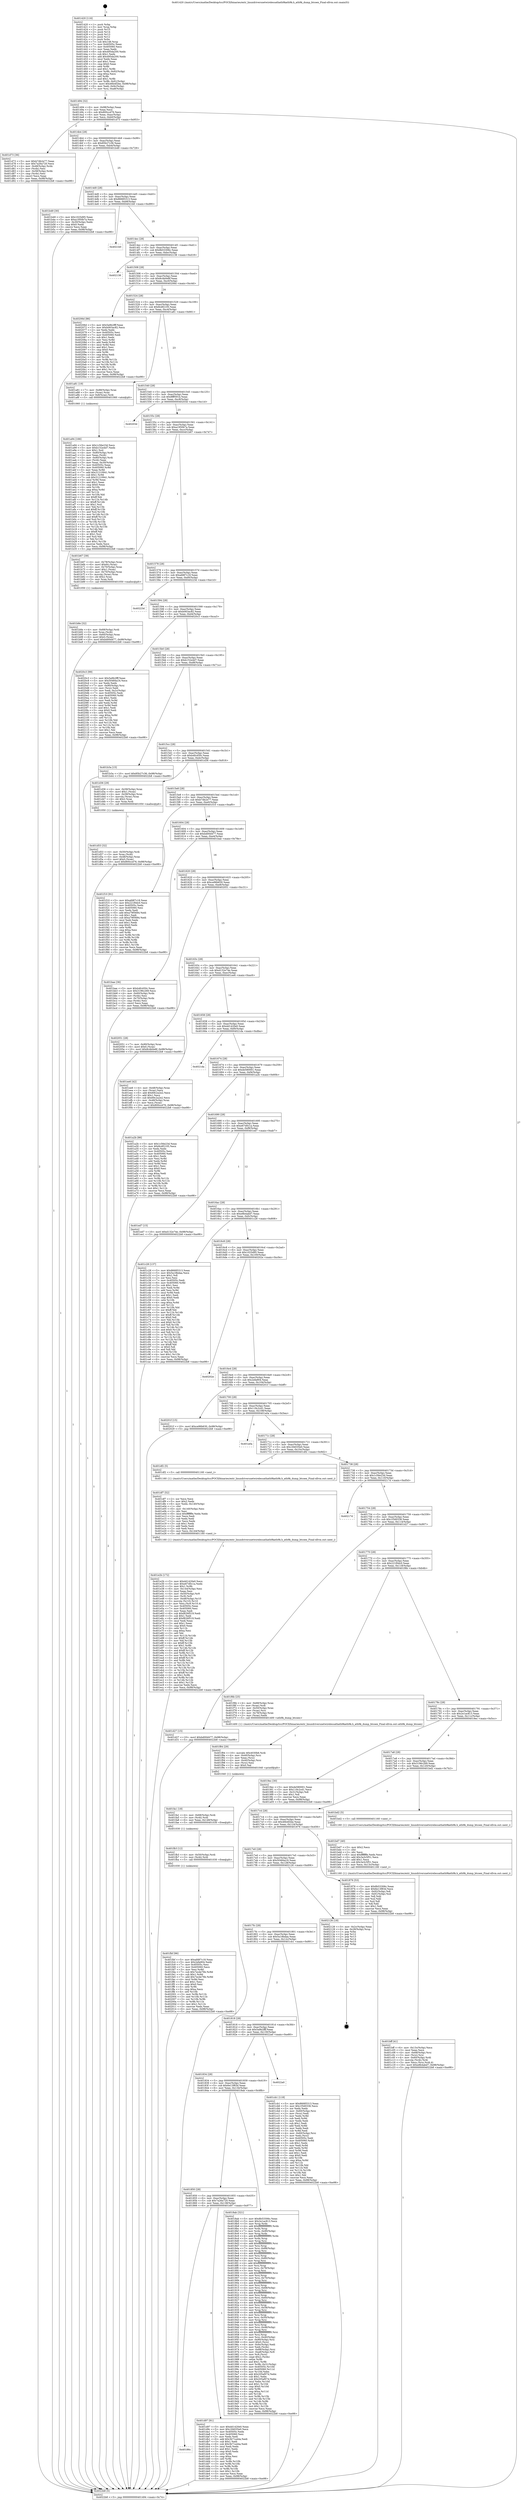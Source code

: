 digraph "0x401420" {
  label = "0x401420 (/mnt/c/Users/mathe/Desktop/tcc/POCII/binaries/extr_linuxdriversnetwirelessathath9kath9k.h_ath9k_dump_btcoex_Final-ollvm.out::main(0))"
  labelloc = "t"
  node[shape=record]

  Entry [label="",width=0.3,height=0.3,shape=circle,fillcolor=black,style=filled]
  "0x401494" [label="{
     0x401494 [32]\l
     | [instrs]\l
     &nbsp;&nbsp;0x401494 \<+6\>: mov -0x98(%rbp),%eax\l
     &nbsp;&nbsp;0x40149a \<+2\>: mov %eax,%ecx\l
     &nbsp;&nbsp;0x40149c \<+6\>: sub $0x800ccd76,%ecx\l
     &nbsp;&nbsp;0x4014a2 \<+6\>: mov %eax,-0xac(%rbp)\l
     &nbsp;&nbsp;0x4014a8 \<+6\>: mov %ecx,-0xb0(%rbp)\l
     &nbsp;&nbsp;0x4014ae \<+6\>: je 0000000000401d73 \<main+0x953\>\l
  }"]
  "0x401d73" [label="{
     0x401d73 [36]\l
     | [instrs]\l
     &nbsp;&nbsp;0x401d73 \<+5\>: mov $0xb7db2e77,%eax\l
     &nbsp;&nbsp;0x401d78 \<+5\>: mov $0x7a26a720,%ecx\l
     &nbsp;&nbsp;0x401d7d \<+4\>: mov -0x48(%rbp),%rdx\l
     &nbsp;&nbsp;0x401d81 \<+2\>: mov (%rdx),%esi\l
     &nbsp;&nbsp;0x401d83 \<+4\>: mov -0x58(%rbp),%rdx\l
     &nbsp;&nbsp;0x401d87 \<+2\>: cmp (%rdx),%esi\l
     &nbsp;&nbsp;0x401d89 \<+3\>: cmovl %ecx,%eax\l
     &nbsp;&nbsp;0x401d8c \<+6\>: mov %eax,-0x98(%rbp)\l
     &nbsp;&nbsp;0x401d92 \<+5\>: jmp 00000000004022b8 \<main+0xe98\>\l
  }"]
  "0x4014b4" [label="{
     0x4014b4 [28]\l
     | [instrs]\l
     &nbsp;&nbsp;0x4014b4 \<+5\>: jmp 00000000004014b9 \<main+0x99\>\l
     &nbsp;&nbsp;0x4014b9 \<+6\>: mov -0xac(%rbp),%eax\l
     &nbsp;&nbsp;0x4014bf \<+5\>: sub $0x85b27c36,%eax\l
     &nbsp;&nbsp;0x4014c4 \<+6\>: mov %eax,-0xb4(%rbp)\l
     &nbsp;&nbsp;0x4014ca \<+6\>: je 0000000000401b49 \<main+0x729\>\l
  }"]
  Exit [label="",width=0.3,height=0.3,shape=circle,fillcolor=black,style=filled,peripheries=2]
  "0x401b49" [label="{
     0x401b49 [30]\l
     | [instrs]\l
     &nbsp;&nbsp;0x401b49 \<+5\>: mov $0x1025d95,%eax\l
     &nbsp;&nbsp;0x401b4e \<+5\>: mov $0xa1950b7a,%ecx\l
     &nbsp;&nbsp;0x401b53 \<+3\>: mov -0x30(%rbp),%edx\l
     &nbsp;&nbsp;0x401b56 \<+3\>: cmp $0x0,%edx\l
     &nbsp;&nbsp;0x401b59 \<+3\>: cmove %ecx,%eax\l
     &nbsp;&nbsp;0x401b5c \<+6\>: mov %eax,-0x98(%rbp)\l
     &nbsp;&nbsp;0x401b62 \<+5\>: jmp 00000000004022b8 \<main+0xe98\>\l
  }"]
  "0x4014d0" [label="{
     0x4014d0 [28]\l
     | [instrs]\l
     &nbsp;&nbsp;0x4014d0 \<+5\>: jmp 00000000004014d5 \<main+0xb5\>\l
     &nbsp;&nbsp;0x4014d5 \<+6\>: mov -0xac(%rbp),%eax\l
     &nbsp;&nbsp;0x4014db \<+5\>: sub $0x86685313,%eax\l
     &nbsp;&nbsp;0x4014e0 \<+6\>: mov %eax,-0xb8(%rbp)\l
     &nbsp;&nbsp;0x4014e6 \<+6\>: je 00000000004021b0 \<main+0xd90\>\l
  }"]
  "0x401fbf" [label="{
     0x401fbf [96]\l
     | [instrs]\l
     &nbsp;&nbsp;0x401fbf \<+5\>: mov $0xafd87c18,%eax\l
     &nbsp;&nbsp;0x401fc4 \<+5\>: mov $0x2efa904,%edx\l
     &nbsp;&nbsp;0x401fc9 \<+7\>: mov 0x40505c,%esi\l
     &nbsp;&nbsp;0x401fd0 \<+7\>: mov 0x405060,%ecx\l
     &nbsp;&nbsp;0x401fd7 \<+3\>: mov %esi,%r8d\l
     &nbsp;&nbsp;0x401fda \<+7\>: sub $0x7ecde76b,%r8d\l
     &nbsp;&nbsp;0x401fe1 \<+4\>: sub $0x1,%r8d\l
     &nbsp;&nbsp;0x401fe5 \<+7\>: add $0x7ecde76b,%r8d\l
     &nbsp;&nbsp;0x401fec \<+4\>: imul %r8d,%esi\l
     &nbsp;&nbsp;0x401ff0 \<+3\>: and $0x1,%esi\l
     &nbsp;&nbsp;0x401ff3 \<+3\>: cmp $0x0,%esi\l
     &nbsp;&nbsp;0x401ff6 \<+4\>: sete %r9b\l
     &nbsp;&nbsp;0x401ffa \<+3\>: cmp $0xa,%ecx\l
     &nbsp;&nbsp;0x401ffd \<+4\>: setl %r10b\l
     &nbsp;&nbsp;0x402001 \<+3\>: mov %r9b,%r11b\l
     &nbsp;&nbsp;0x402004 \<+3\>: and %r10b,%r11b\l
     &nbsp;&nbsp;0x402007 \<+3\>: xor %r10b,%r9b\l
     &nbsp;&nbsp;0x40200a \<+3\>: or %r9b,%r11b\l
     &nbsp;&nbsp;0x40200d \<+4\>: test $0x1,%r11b\l
     &nbsp;&nbsp;0x402011 \<+3\>: cmovne %edx,%eax\l
     &nbsp;&nbsp;0x402014 \<+6\>: mov %eax,-0x98(%rbp)\l
     &nbsp;&nbsp;0x40201a \<+5\>: jmp 00000000004022b8 \<main+0xe98\>\l
  }"]
  "0x4021b0" [label="{
     0x4021b0\l
  }", style=dashed]
  "0x4014ec" [label="{
     0x4014ec [28]\l
     | [instrs]\l
     &nbsp;&nbsp;0x4014ec \<+5\>: jmp 00000000004014f1 \<main+0xd1\>\l
     &nbsp;&nbsp;0x4014f1 \<+6\>: mov -0xac(%rbp),%eax\l
     &nbsp;&nbsp;0x4014f7 \<+5\>: sub $0x8b53306c,%eax\l
     &nbsp;&nbsp;0x4014fc \<+6\>: mov %eax,-0xbc(%rbp)\l
     &nbsp;&nbsp;0x401502 \<+6\>: je 0000000000402138 \<main+0xd18\>\l
  }"]
  "0x401fb3" [label="{
     0x401fb3 [12]\l
     | [instrs]\l
     &nbsp;&nbsp;0x401fb3 \<+4\>: mov -0x50(%rbp),%rdi\l
     &nbsp;&nbsp;0x401fb7 \<+3\>: mov (%rdi),%rdi\l
     &nbsp;&nbsp;0x401fba \<+5\>: call 0000000000401030 \<free@plt\>\l
     | [calls]\l
     &nbsp;&nbsp;0x401030 \{1\} (unknown)\l
  }"]
  "0x402138" [label="{
     0x402138\l
  }", style=dashed]
  "0x401508" [label="{
     0x401508 [28]\l
     | [instrs]\l
     &nbsp;&nbsp;0x401508 \<+5\>: jmp 000000000040150d \<main+0xed\>\l
     &nbsp;&nbsp;0x40150d \<+6\>: mov -0xac(%rbp),%eax\l
     &nbsp;&nbsp;0x401513 \<+5\>: sub $0x8c4b0e8f,%eax\l
     &nbsp;&nbsp;0x401518 \<+6\>: mov %eax,-0xc0(%rbp)\l
     &nbsp;&nbsp;0x40151e \<+6\>: je 000000000040206d \<main+0xc4d\>\l
  }"]
  "0x401fa1" [label="{
     0x401fa1 [18]\l
     | [instrs]\l
     &nbsp;&nbsp;0x401fa1 \<+4\>: mov -0x68(%rbp),%rdi\l
     &nbsp;&nbsp;0x401fa5 \<+3\>: mov (%rdi),%rdi\l
     &nbsp;&nbsp;0x401fa8 \<+6\>: mov %eax,-0x148(%rbp)\l
     &nbsp;&nbsp;0x401fae \<+5\>: call 0000000000401030 \<free@plt\>\l
     | [calls]\l
     &nbsp;&nbsp;0x401030 \{1\} (unknown)\l
  }"]
  "0x40206d" [label="{
     0x40206d [86]\l
     | [instrs]\l
     &nbsp;&nbsp;0x40206d \<+5\>: mov $0x5a9b2fff,%eax\l
     &nbsp;&nbsp;0x402072 \<+5\>: mov $0xb063ac82,%ecx\l
     &nbsp;&nbsp;0x402077 \<+2\>: xor %edx,%edx\l
     &nbsp;&nbsp;0x402079 \<+7\>: mov 0x40505c,%esi\l
     &nbsp;&nbsp;0x402080 \<+7\>: mov 0x405060,%edi\l
     &nbsp;&nbsp;0x402087 \<+3\>: sub $0x1,%edx\l
     &nbsp;&nbsp;0x40208a \<+3\>: mov %esi,%r8d\l
     &nbsp;&nbsp;0x40208d \<+3\>: add %edx,%r8d\l
     &nbsp;&nbsp;0x402090 \<+4\>: imul %r8d,%esi\l
     &nbsp;&nbsp;0x402094 \<+3\>: and $0x1,%esi\l
     &nbsp;&nbsp;0x402097 \<+3\>: cmp $0x0,%esi\l
     &nbsp;&nbsp;0x40209a \<+4\>: sete %r9b\l
     &nbsp;&nbsp;0x40209e \<+3\>: cmp $0xa,%edi\l
     &nbsp;&nbsp;0x4020a1 \<+4\>: setl %r10b\l
     &nbsp;&nbsp;0x4020a5 \<+3\>: mov %r9b,%r11b\l
     &nbsp;&nbsp;0x4020a8 \<+3\>: and %r10b,%r11b\l
     &nbsp;&nbsp;0x4020ab \<+3\>: xor %r10b,%r9b\l
     &nbsp;&nbsp;0x4020ae \<+3\>: or %r9b,%r11b\l
     &nbsp;&nbsp;0x4020b1 \<+4\>: test $0x1,%r11b\l
     &nbsp;&nbsp;0x4020b5 \<+3\>: cmovne %ecx,%eax\l
     &nbsp;&nbsp;0x4020b8 \<+6\>: mov %eax,-0x98(%rbp)\l
     &nbsp;&nbsp;0x4020be \<+5\>: jmp 00000000004022b8 \<main+0xe98\>\l
  }"]
  "0x401524" [label="{
     0x401524 [28]\l
     | [instrs]\l
     &nbsp;&nbsp;0x401524 \<+5\>: jmp 0000000000401529 \<main+0x109\>\l
     &nbsp;&nbsp;0x401529 \<+6\>: mov -0xac(%rbp),%eax\l
     &nbsp;&nbsp;0x40152f \<+5\>: sub $0x8cdf2105,%eax\l
     &nbsp;&nbsp;0x401534 \<+6\>: mov %eax,-0xc4(%rbp)\l
     &nbsp;&nbsp;0x40153a \<+6\>: je 0000000000401a81 \<main+0x661\>\l
  }"]
  "0x401f84" [label="{
     0x401f84 [29]\l
     | [instrs]\l
     &nbsp;&nbsp;0x401f84 \<+10\>: movabs $0x4030b6,%rdi\l
     &nbsp;&nbsp;0x401f8e \<+4\>: mov -0x40(%rbp),%rsi\l
     &nbsp;&nbsp;0x401f92 \<+2\>: mov %eax,(%rsi)\l
     &nbsp;&nbsp;0x401f94 \<+4\>: mov -0x40(%rbp),%rsi\l
     &nbsp;&nbsp;0x401f98 \<+2\>: mov (%rsi),%esi\l
     &nbsp;&nbsp;0x401f9a \<+2\>: mov $0x0,%al\l
     &nbsp;&nbsp;0x401f9c \<+5\>: call 0000000000401040 \<printf@plt\>\l
     | [calls]\l
     &nbsp;&nbsp;0x401040 \{1\} (unknown)\l
  }"]
  "0x401a81" [label="{
     0x401a81 [19]\l
     | [instrs]\l
     &nbsp;&nbsp;0x401a81 \<+7\>: mov -0x88(%rbp),%rax\l
     &nbsp;&nbsp;0x401a88 \<+3\>: mov (%rax),%rax\l
     &nbsp;&nbsp;0x401a8b \<+4\>: mov 0x8(%rax),%rdi\l
     &nbsp;&nbsp;0x401a8f \<+5\>: call 0000000000401060 \<atoi@plt\>\l
     | [calls]\l
     &nbsp;&nbsp;0x401060 \{1\} (unknown)\l
  }"]
  "0x401540" [label="{
     0x401540 [28]\l
     | [instrs]\l
     &nbsp;&nbsp;0x401540 \<+5\>: jmp 0000000000401545 \<main+0x125\>\l
     &nbsp;&nbsp;0x401545 \<+6\>: mov -0xac(%rbp),%eax\l
     &nbsp;&nbsp;0x40154b \<+5\>: sub $0x8fff591b,%eax\l
     &nbsp;&nbsp;0x401550 \<+6\>: mov %eax,-0xc8(%rbp)\l
     &nbsp;&nbsp;0x401556 \<+6\>: je 000000000040203d \<main+0xc1d\>\l
  }"]
  "0x401e2b" [label="{
     0x401e2b [172]\l
     | [instrs]\l
     &nbsp;&nbsp;0x401e2b \<+5\>: mov $0xdd1420e0,%ecx\l
     &nbsp;&nbsp;0x401e30 \<+5\>: mov $0xe67d0c1a,%edx\l
     &nbsp;&nbsp;0x401e35 \<+3\>: mov $0x1,%r8b\l
     &nbsp;&nbsp;0x401e38 \<+6\>: mov -0x144(%rbp),%esi\l
     &nbsp;&nbsp;0x401e3e \<+3\>: imul %eax,%esi\l
     &nbsp;&nbsp;0x401e41 \<+4\>: mov -0x50(%rbp),%r9\l
     &nbsp;&nbsp;0x401e45 \<+3\>: mov (%r9),%r9\l
     &nbsp;&nbsp;0x401e48 \<+4\>: mov -0x48(%rbp),%r10\l
     &nbsp;&nbsp;0x401e4c \<+3\>: movslq (%r10),%r10\l
     &nbsp;&nbsp;0x401e4f \<+4\>: mov %esi,(%r9,%r10,4)\l
     &nbsp;&nbsp;0x401e53 \<+7\>: mov 0x40505c,%eax\l
     &nbsp;&nbsp;0x401e5a \<+7\>: mov 0x405060,%esi\l
     &nbsp;&nbsp;0x401e61 \<+2\>: mov %eax,%edi\l
     &nbsp;&nbsp;0x401e63 \<+6\>: sub $0xf626f519,%edi\l
     &nbsp;&nbsp;0x401e69 \<+3\>: sub $0x1,%edi\l
     &nbsp;&nbsp;0x401e6c \<+6\>: add $0xf626f519,%edi\l
     &nbsp;&nbsp;0x401e72 \<+3\>: imul %edi,%eax\l
     &nbsp;&nbsp;0x401e75 \<+3\>: and $0x1,%eax\l
     &nbsp;&nbsp;0x401e78 \<+3\>: cmp $0x0,%eax\l
     &nbsp;&nbsp;0x401e7b \<+4\>: sete %r11b\l
     &nbsp;&nbsp;0x401e7f \<+3\>: cmp $0xa,%esi\l
     &nbsp;&nbsp;0x401e82 \<+3\>: setl %bl\l
     &nbsp;&nbsp;0x401e85 \<+3\>: mov %r11b,%r14b\l
     &nbsp;&nbsp;0x401e88 \<+4\>: xor $0xff,%r14b\l
     &nbsp;&nbsp;0x401e8c \<+3\>: mov %bl,%r15b\l
     &nbsp;&nbsp;0x401e8f \<+4\>: xor $0xff,%r15b\l
     &nbsp;&nbsp;0x401e93 \<+4\>: xor $0x1,%r8b\l
     &nbsp;&nbsp;0x401e97 \<+3\>: mov %r14b,%r12b\l
     &nbsp;&nbsp;0x401e9a \<+4\>: and $0xff,%r12b\l
     &nbsp;&nbsp;0x401e9e \<+3\>: and %r8b,%r11b\l
     &nbsp;&nbsp;0x401ea1 \<+3\>: mov %r15b,%r13b\l
     &nbsp;&nbsp;0x401ea4 \<+4\>: and $0xff,%r13b\l
     &nbsp;&nbsp;0x401ea8 \<+3\>: and %r8b,%bl\l
     &nbsp;&nbsp;0x401eab \<+3\>: or %r11b,%r12b\l
     &nbsp;&nbsp;0x401eae \<+3\>: or %bl,%r13b\l
     &nbsp;&nbsp;0x401eb1 \<+3\>: xor %r13b,%r12b\l
     &nbsp;&nbsp;0x401eb4 \<+3\>: or %r15b,%r14b\l
     &nbsp;&nbsp;0x401eb7 \<+4\>: xor $0xff,%r14b\l
     &nbsp;&nbsp;0x401ebb \<+4\>: or $0x1,%r8b\l
     &nbsp;&nbsp;0x401ebf \<+3\>: and %r8b,%r14b\l
     &nbsp;&nbsp;0x401ec2 \<+3\>: or %r14b,%r12b\l
     &nbsp;&nbsp;0x401ec5 \<+4\>: test $0x1,%r12b\l
     &nbsp;&nbsp;0x401ec9 \<+3\>: cmovne %edx,%ecx\l
     &nbsp;&nbsp;0x401ecc \<+6\>: mov %ecx,-0x98(%rbp)\l
     &nbsp;&nbsp;0x401ed2 \<+5\>: jmp 00000000004022b8 \<main+0xe98\>\l
  }"]
  "0x40203d" [label="{
     0x40203d\l
  }", style=dashed]
  "0x40155c" [label="{
     0x40155c [28]\l
     | [instrs]\l
     &nbsp;&nbsp;0x40155c \<+5\>: jmp 0000000000401561 \<main+0x141\>\l
     &nbsp;&nbsp;0x401561 \<+6\>: mov -0xac(%rbp),%eax\l
     &nbsp;&nbsp;0x401567 \<+5\>: sub $0xa1950b7a,%eax\l
     &nbsp;&nbsp;0x40156c \<+6\>: mov %eax,-0xcc(%rbp)\l
     &nbsp;&nbsp;0x401572 \<+6\>: je 0000000000401b67 \<main+0x747\>\l
  }"]
  "0x401df7" [label="{
     0x401df7 [52]\l
     | [instrs]\l
     &nbsp;&nbsp;0x401df7 \<+2\>: xor %ecx,%ecx\l
     &nbsp;&nbsp;0x401df9 \<+5\>: mov $0x2,%edx\l
     &nbsp;&nbsp;0x401dfe \<+6\>: mov %edx,-0x140(%rbp)\l
     &nbsp;&nbsp;0x401e04 \<+1\>: cltd\l
     &nbsp;&nbsp;0x401e05 \<+6\>: mov -0x140(%rbp),%esi\l
     &nbsp;&nbsp;0x401e0b \<+2\>: idiv %esi\l
     &nbsp;&nbsp;0x401e0d \<+6\>: imul $0xfffffffe,%edx,%edx\l
     &nbsp;&nbsp;0x401e13 \<+2\>: mov %ecx,%edi\l
     &nbsp;&nbsp;0x401e15 \<+2\>: sub %edx,%edi\l
     &nbsp;&nbsp;0x401e17 \<+2\>: mov %ecx,%edx\l
     &nbsp;&nbsp;0x401e19 \<+3\>: sub $0x1,%edx\l
     &nbsp;&nbsp;0x401e1c \<+2\>: add %edx,%edi\l
     &nbsp;&nbsp;0x401e1e \<+2\>: sub %edi,%ecx\l
     &nbsp;&nbsp;0x401e20 \<+6\>: mov %ecx,-0x144(%rbp)\l
     &nbsp;&nbsp;0x401e26 \<+5\>: call 0000000000401160 \<next_i\>\l
     | [calls]\l
     &nbsp;&nbsp;0x401160 \{1\} (/mnt/c/Users/mathe/Desktop/tcc/POCII/binaries/extr_linuxdriversnetwirelessathath9kath9k.h_ath9k_dump_btcoex_Final-ollvm.out::next_i)\l
  }"]
  "0x401b67" [label="{
     0x401b67 [39]\l
     | [instrs]\l
     &nbsp;&nbsp;0x401b67 \<+4\>: mov -0x78(%rbp),%rax\l
     &nbsp;&nbsp;0x401b6b \<+6\>: movl $0x64,(%rax)\l
     &nbsp;&nbsp;0x401b71 \<+4\>: mov -0x70(%rbp),%rax\l
     &nbsp;&nbsp;0x401b75 \<+6\>: movl $0x1,(%rax)\l
     &nbsp;&nbsp;0x401b7b \<+4\>: mov -0x70(%rbp),%rax\l
     &nbsp;&nbsp;0x401b7f \<+3\>: movslq (%rax),%rax\l
     &nbsp;&nbsp;0x401b82 \<+4\>: shl $0x2,%rax\l
     &nbsp;&nbsp;0x401b86 \<+3\>: mov %rax,%rdi\l
     &nbsp;&nbsp;0x401b89 \<+5\>: call 0000000000401050 \<malloc@plt\>\l
     | [calls]\l
     &nbsp;&nbsp;0x401050 \{1\} (unknown)\l
  }"]
  "0x401578" [label="{
     0x401578 [28]\l
     | [instrs]\l
     &nbsp;&nbsp;0x401578 \<+5\>: jmp 000000000040157d \<main+0x15d\>\l
     &nbsp;&nbsp;0x40157d \<+6\>: mov -0xac(%rbp),%eax\l
     &nbsp;&nbsp;0x401583 \<+5\>: sub $0xafd87c18,%eax\l
     &nbsp;&nbsp;0x401588 \<+6\>: mov %eax,-0xd0(%rbp)\l
     &nbsp;&nbsp;0x40158e \<+6\>: je 000000000040223d \<main+0xe1d\>\l
  }"]
  "0x40186c" [label="{
     0x40186c\l
  }", style=dashed]
  "0x40223d" [label="{
     0x40223d\l
  }", style=dashed]
  "0x401594" [label="{
     0x401594 [28]\l
     | [instrs]\l
     &nbsp;&nbsp;0x401594 \<+5\>: jmp 0000000000401599 \<main+0x179\>\l
     &nbsp;&nbsp;0x401599 \<+6\>: mov -0xac(%rbp),%eax\l
     &nbsp;&nbsp;0x40159f \<+5\>: sub $0xb063ac82,%eax\l
     &nbsp;&nbsp;0x4015a4 \<+6\>: mov %eax,-0xd4(%rbp)\l
     &nbsp;&nbsp;0x4015aa \<+6\>: je 00000000004020c3 \<main+0xca3\>\l
  }"]
  "0x401d97" [label="{
     0x401d97 [91]\l
     | [instrs]\l
     &nbsp;&nbsp;0x401d97 \<+5\>: mov $0xdd1420e0,%eax\l
     &nbsp;&nbsp;0x401d9c \<+5\>: mov $0x184035e0,%ecx\l
     &nbsp;&nbsp;0x401da1 \<+7\>: mov 0x40505c,%edx\l
     &nbsp;&nbsp;0x401da8 \<+7\>: mov 0x405060,%esi\l
     &nbsp;&nbsp;0x401daf \<+2\>: mov %edx,%edi\l
     &nbsp;&nbsp;0x401db1 \<+6\>: add $0x3b71a44a,%edi\l
     &nbsp;&nbsp;0x401db7 \<+3\>: sub $0x1,%edi\l
     &nbsp;&nbsp;0x401dba \<+6\>: sub $0x3b71a44a,%edi\l
     &nbsp;&nbsp;0x401dc0 \<+3\>: imul %edi,%edx\l
     &nbsp;&nbsp;0x401dc3 \<+3\>: and $0x1,%edx\l
     &nbsp;&nbsp;0x401dc6 \<+3\>: cmp $0x0,%edx\l
     &nbsp;&nbsp;0x401dc9 \<+4\>: sete %r8b\l
     &nbsp;&nbsp;0x401dcd \<+3\>: cmp $0xa,%esi\l
     &nbsp;&nbsp;0x401dd0 \<+4\>: setl %r9b\l
     &nbsp;&nbsp;0x401dd4 \<+3\>: mov %r8b,%r10b\l
     &nbsp;&nbsp;0x401dd7 \<+3\>: and %r9b,%r10b\l
     &nbsp;&nbsp;0x401dda \<+3\>: xor %r9b,%r8b\l
     &nbsp;&nbsp;0x401ddd \<+3\>: or %r8b,%r10b\l
     &nbsp;&nbsp;0x401de0 \<+4\>: test $0x1,%r10b\l
     &nbsp;&nbsp;0x401de4 \<+3\>: cmovne %ecx,%eax\l
     &nbsp;&nbsp;0x401de7 \<+6\>: mov %eax,-0x98(%rbp)\l
     &nbsp;&nbsp;0x401ded \<+5\>: jmp 00000000004022b8 \<main+0xe98\>\l
  }"]
  "0x4020c3" [label="{
     0x4020c3 [99]\l
     | [instrs]\l
     &nbsp;&nbsp;0x4020c3 \<+5\>: mov $0x5a9b2fff,%eax\l
     &nbsp;&nbsp;0x4020c8 \<+5\>: mov $0x50484a16,%ecx\l
     &nbsp;&nbsp;0x4020cd \<+2\>: xor %edx,%edx\l
     &nbsp;&nbsp;0x4020cf \<+7\>: mov -0x90(%rbp),%rsi\l
     &nbsp;&nbsp;0x4020d6 \<+2\>: mov (%rsi),%edi\l
     &nbsp;&nbsp;0x4020d8 \<+3\>: mov %edi,-0x2c(%rbp)\l
     &nbsp;&nbsp;0x4020db \<+7\>: mov 0x40505c,%edi\l
     &nbsp;&nbsp;0x4020e2 \<+8\>: mov 0x405060,%r8d\l
     &nbsp;&nbsp;0x4020ea \<+3\>: sub $0x1,%edx\l
     &nbsp;&nbsp;0x4020ed \<+3\>: mov %edi,%r9d\l
     &nbsp;&nbsp;0x4020f0 \<+3\>: add %edx,%r9d\l
     &nbsp;&nbsp;0x4020f3 \<+4\>: imul %r9d,%edi\l
     &nbsp;&nbsp;0x4020f7 \<+3\>: and $0x1,%edi\l
     &nbsp;&nbsp;0x4020fa \<+3\>: cmp $0x0,%edi\l
     &nbsp;&nbsp;0x4020fd \<+4\>: sete %r10b\l
     &nbsp;&nbsp;0x402101 \<+4\>: cmp $0xa,%r8d\l
     &nbsp;&nbsp;0x402105 \<+4\>: setl %r11b\l
     &nbsp;&nbsp;0x402109 \<+3\>: mov %r10b,%bl\l
     &nbsp;&nbsp;0x40210c \<+3\>: and %r11b,%bl\l
     &nbsp;&nbsp;0x40210f \<+3\>: xor %r11b,%r10b\l
     &nbsp;&nbsp;0x402112 \<+3\>: or %r10b,%bl\l
     &nbsp;&nbsp;0x402115 \<+3\>: test $0x1,%bl\l
     &nbsp;&nbsp;0x402118 \<+3\>: cmovne %ecx,%eax\l
     &nbsp;&nbsp;0x40211b \<+6\>: mov %eax,-0x98(%rbp)\l
     &nbsp;&nbsp;0x402121 \<+5\>: jmp 00000000004022b8 \<main+0xe98\>\l
  }"]
  "0x4015b0" [label="{
     0x4015b0 [28]\l
     | [instrs]\l
     &nbsp;&nbsp;0x4015b0 \<+5\>: jmp 00000000004015b5 \<main+0x195\>\l
     &nbsp;&nbsp;0x4015b5 \<+6\>: mov -0xac(%rbp),%eax\l
     &nbsp;&nbsp;0x4015bb \<+5\>: sub $0xb152e4d7,%eax\l
     &nbsp;&nbsp;0x4015c0 \<+6\>: mov %eax,-0xd8(%rbp)\l
     &nbsp;&nbsp;0x4015c6 \<+6\>: je 0000000000401b3a \<main+0x71a\>\l
  }"]
  "0x401d53" [label="{
     0x401d53 [32]\l
     | [instrs]\l
     &nbsp;&nbsp;0x401d53 \<+4\>: mov -0x50(%rbp),%rdi\l
     &nbsp;&nbsp;0x401d57 \<+3\>: mov %rax,(%rdi)\l
     &nbsp;&nbsp;0x401d5a \<+4\>: mov -0x48(%rbp),%rax\l
     &nbsp;&nbsp;0x401d5e \<+6\>: movl $0x0,(%rax)\l
     &nbsp;&nbsp;0x401d64 \<+10\>: movl $0x800ccd76,-0x98(%rbp)\l
     &nbsp;&nbsp;0x401d6e \<+5\>: jmp 00000000004022b8 \<main+0xe98\>\l
  }"]
  "0x401b3a" [label="{
     0x401b3a [15]\l
     | [instrs]\l
     &nbsp;&nbsp;0x401b3a \<+10\>: movl $0x85b27c36,-0x98(%rbp)\l
     &nbsp;&nbsp;0x401b44 \<+5\>: jmp 00000000004022b8 \<main+0xe98\>\l
  }"]
  "0x4015cc" [label="{
     0x4015cc [28]\l
     | [instrs]\l
     &nbsp;&nbsp;0x4015cc \<+5\>: jmp 00000000004015d1 \<main+0x1b1\>\l
     &nbsp;&nbsp;0x4015d1 \<+6\>: mov -0xac(%rbp),%eax\l
     &nbsp;&nbsp;0x4015d7 \<+5\>: sub $0xb4fc450c,%eax\l
     &nbsp;&nbsp;0x4015dc \<+6\>: mov %eax,-0xdc(%rbp)\l
     &nbsp;&nbsp;0x4015e2 \<+6\>: je 0000000000401d36 \<main+0x916\>\l
  }"]
  "0x401bff" [label="{
     0x401bff [41]\l
     | [instrs]\l
     &nbsp;&nbsp;0x401bff \<+6\>: mov -0x13c(%rbp),%ecx\l
     &nbsp;&nbsp;0x401c05 \<+3\>: imul %eax,%ecx\l
     &nbsp;&nbsp;0x401c08 \<+4\>: mov -0x68(%rbp),%rsi\l
     &nbsp;&nbsp;0x401c0c \<+3\>: mov (%rsi),%rsi\l
     &nbsp;&nbsp;0x401c0f \<+4\>: mov -0x60(%rbp),%rdi\l
     &nbsp;&nbsp;0x401c13 \<+3\>: movslq (%rdi),%rdi\l
     &nbsp;&nbsp;0x401c16 \<+3\>: mov %ecx,(%rsi,%rdi,4)\l
     &nbsp;&nbsp;0x401c19 \<+10\>: movl $0xe8b4abd7,-0x98(%rbp)\l
     &nbsp;&nbsp;0x401c23 \<+5\>: jmp 00000000004022b8 \<main+0xe98\>\l
  }"]
  "0x401d36" [label="{
     0x401d36 [29]\l
     | [instrs]\l
     &nbsp;&nbsp;0x401d36 \<+4\>: mov -0x58(%rbp),%rax\l
     &nbsp;&nbsp;0x401d3a \<+6\>: movl $0x1,(%rax)\l
     &nbsp;&nbsp;0x401d40 \<+4\>: mov -0x58(%rbp),%rax\l
     &nbsp;&nbsp;0x401d44 \<+3\>: movslq (%rax),%rax\l
     &nbsp;&nbsp;0x401d47 \<+4\>: shl $0x2,%rax\l
     &nbsp;&nbsp;0x401d4b \<+3\>: mov %rax,%rdi\l
     &nbsp;&nbsp;0x401d4e \<+5\>: call 0000000000401050 \<malloc@plt\>\l
     | [calls]\l
     &nbsp;&nbsp;0x401050 \{1\} (unknown)\l
  }"]
  "0x4015e8" [label="{
     0x4015e8 [28]\l
     | [instrs]\l
     &nbsp;&nbsp;0x4015e8 \<+5\>: jmp 00000000004015ed \<main+0x1cd\>\l
     &nbsp;&nbsp;0x4015ed \<+6\>: mov -0xac(%rbp),%eax\l
     &nbsp;&nbsp;0x4015f3 \<+5\>: sub $0xb7db2e77,%eax\l
     &nbsp;&nbsp;0x4015f8 \<+6\>: mov %eax,-0xe0(%rbp)\l
     &nbsp;&nbsp;0x4015fe \<+6\>: je 0000000000401f10 \<main+0xaf0\>\l
  }"]
  "0x401bd7" [label="{
     0x401bd7 [40]\l
     | [instrs]\l
     &nbsp;&nbsp;0x401bd7 \<+5\>: mov $0x2,%ecx\l
     &nbsp;&nbsp;0x401bdc \<+1\>: cltd\l
     &nbsp;&nbsp;0x401bdd \<+2\>: idiv %ecx\l
     &nbsp;&nbsp;0x401bdf \<+6\>: imul $0xfffffffe,%edx,%ecx\l
     &nbsp;&nbsp;0x401be5 \<+6\>: add $0x3a3c5f51,%ecx\l
     &nbsp;&nbsp;0x401beb \<+3\>: add $0x1,%ecx\l
     &nbsp;&nbsp;0x401bee \<+6\>: sub $0x3a3c5f51,%ecx\l
     &nbsp;&nbsp;0x401bf4 \<+6\>: mov %ecx,-0x13c(%rbp)\l
     &nbsp;&nbsp;0x401bfa \<+5\>: call 0000000000401160 \<next_i\>\l
     | [calls]\l
     &nbsp;&nbsp;0x401160 \{1\} (/mnt/c/Users/mathe/Desktop/tcc/POCII/binaries/extr_linuxdriversnetwirelessathath9kath9k.h_ath9k_dump_btcoex_Final-ollvm.out::next_i)\l
  }"]
  "0x401f10" [label="{
     0x401f10 [91]\l
     | [instrs]\l
     &nbsp;&nbsp;0x401f10 \<+5\>: mov $0xafd87c18,%eax\l
     &nbsp;&nbsp;0x401f15 \<+5\>: mov $0x221f0dc0,%ecx\l
     &nbsp;&nbsp;0x401f1a \<+7\>: mov 0x40505c,%edx\l
     &nbsp;&nbsp;0x401f21 \<+7\>: mov 0x405060,%esi\l
     &nbsp;&nbsp;0x401f28 \<+2\>: mov %edx,%edi\l
     &nbsp;&nbsp;0x401f2a \<+6\>: add $0xa79f5684,%edi\l
     &nbsp;&nbsp;0x401f30 \<+3\>: sub $0x1,%edi\l
     &nbsp;&nbsp;0x401f33 \<+6\>: sub $0xa79f5684,%edi\l
     &nbsp;&nbsp;0x401f39 \<+3\>: imul %edi,%edx\l
     &nbsp;&nbsp;0x401f3c \<+3\>: and $0x1,%edx\l
     &nbsp;&nbsp;0x401f3f \<+3\>: cmp $0x0,%edx\l
     &nbsp;&nbsp;0x401f42 \<+4\>: sete %r8b\l
     &nbsp;&nbsp;0x401f46 \<+3\>: cmp $0xa,%esi\l
     &nbsp;&nbsp;0x401f49 \<+4\>: setl %r9b\l
     &nbsp;&nbsp;0x401f4d \<+3\>: mov %r8b,%r10b\l
     &nbsp;&nbsp;0x401f50 \<+3\>: and %r9b,%r10b\l
     &nbsp;&nbsp;0x401f53 \<+3\>: xor %r9b,%r8b\l
     &nbsp;&nbsp;0x401f56 \<+3\>: or %r8b,%r10b\l
     &nbsp;&nbsp;0x401f59 \<+4\>: test $0x1,%r10b\l
     &nbsp;&nbsp;0x401f5d \<+3\>: cmovne %ecx,%eax\l
     &nbsp;&nbsp;0x401f60 \<+6\>: mov %eax,-0x98(%rbp)\l
     &nbsp;&nbsp;0x401f66 \<+5\>: jmp 00000000004022b8 \<main+0xe98\>\l
  }"]
  "0x401604" [label="{
     0x401604 [28]\l
     | [instrs]\l
     &nbsp;&nbsp;0x401604 \<+5\>: jmp 0000000000401609 \<main+0x1e9\>\l
     &nbsp;&nbsp;0x401609 \<+6\>: mov -0xac(%rbp),%eax\l
     &nbsp;&nbsp;0x40160f \<+5\>: sub $0xbd00d477,%eax\l
     &nbsp;&nbsp;0x401614 \<+6\>: mov %eax,-0xe4(%rbp)\l
     &nbsp;&nbsp;0x40161a \<+6\>: je 0000000000401bae \<main+0x78e\>\l
  }"]
  "0x401b8e" [label="{
     0x401b8e [32]\l
     | [instrs]\l
     &nbsp;&nbsp;0x401b8e \<+4\>: mov -0x68(%rbp),%rdi\l
     &nbsp;&nbsp;0x401b92 \<+3\>: mov %rax,(%rdi)\l
     &nbsp;&nbsp;0x401b95 \<+4\>: mov -0x60(%rbp),%rax\l
     &nbsp;&nbsp;0x401b99 \<+6\>: movl $0x0,(%rax)\l
     &nbsp;&nbsp;0x401b9f \<+10\>: movl $0xbd00d477,-0x98(%rbp)\l
     &nbsp;&nbsp;0x401ba9 \<+5\>: jmp 00000000004022b8 \<main+0xe98\>\l
  }"]
  "0x401bae" [label="{
     0x401bae [36]\l
     | [instrs]\l
     &nbsp;&nbsp;0x401bae \<+5\>: mov $0xb4fc450c,%eax\l
     &nbsp;&nbsp;0x401bb3 \<+5\>: mov $0x3196c269,%ecx\l
     &nbsp;&nbsp;0x401bb8 \<+4\>: mov -0x60(%rbp),%rdx\l
     &nbsp;&nbsp;0x401bbc \<+2\>: mov (%rdx),%esi\l
     &nbsp;&nbsp;0x401bbe \<+4\>: mov -0x70(%rbp),%rdx\l
     &nbsp;&nbsp;0x401bc2 \<+2\>: cmp (%rdx),%esi\l
     &nbsp;&nbsp;0x401bc4 \<+3\>: cmovl %ecx,%eax\l
     &nbsp;&nbsp;0x401bc7 \<+6\>: mov %eax,-0x98(%rbp)\l
     &nbsp;&nbsp;0x401bcd \<+5\>: jmp 00000000004022b8 \<main+0xe98\>\l
  }"]
  "0x401620" [label="{
     0x401620 [28]\l
     | [instrs]\l
     &nbsp;&nbsp;0x401620 \<+5\>: jmp 0000000000401625 \<main+0x205\>\l
     &nbsp;&nbsp;0x401625 \<+6\>: mov -0xac(%rbp),%eax\l
     &nbsp;&nbsp;0x40162b \<+5\>: sub $0xce96b630,%eax\l
     &nbsp;&nbsp;0x401630 \<+6\>: mov %eax,-0xe8(%rbp)\l
     &nbsp;&nbsp;0x401636 \<+6\>: je 0000000000402051 \<main+0xc31\>\l
  }"]
  "0x401a94" [label="{
     0x401a94 [166]\l
     | [instrs]\l
     &nbsp;&nbsp;0x401a94 \<+5\>: mov $0x1c56e23d,%ecx\l
     &nbsp;&nbsp;0x401a99 \<+5\>: mov $0xb152e4d7,%edx\l
     &nbsp;&nbsp;0x401a9e \<+3\>: mov $0x1,%sil\l
     &nbsp;&nbsp;0x401aa1 \<+4\>: mov -0x80(%rbp),%rdi\l
     &nbsp;&nbsp;0x401aa5 \<+2\>: mov %eax,(%rdi)\l
     &nbsp;&nbsp;0x401aa7 \<+4\>: mov -0x80(%rbp),%rdi\l
     &nbsp;&nbsp;0x401aab \<+2\>: mov (%rdi),%eax\l
     &nbsp;&nbsp;0x401aad \<+3\>: mov %eax,-0x30(%rbp)\l
     &nbsp;&nbsp;0x401ab0 \<+7\>: mov 0x40505c,%eax\l
     &nbsp;&nbsp;0x401ab7 \<+8\>: mov 0x405060,%r8d\l
     &nbsp;&nbsp;0x401abf \<+3\>: mov %eax,%r9d\l
     &nbsp;&nbsp;0x401ac2 \<+7\>: add $0x31210941,%r9d\l
     &nbsp;&nbsp;0x401ac9 \<+4\>: sub $0x1,%r9d\l
     &nbsp;&nbsp;0x401acd \<+7\>: sub $0x31210941,%r9d\l
     &nbsp;&nbsp;0x401ad4 \<+4\>: imul %r9d,%eax\l
     &nbsp;&nbsp;0x401ad8 \<+3\>: and $0x1,%eax\l
     &nbsp;&nbsp;0x401adb \<+3\>: cmp $0x0,%eax\l
     &nbsp;&nbsp;0x401ade \<+4\>: sete %r10b\l
     &nbsp;&nbsp;0x401ae2 \<+4\>: cmp $0xa,%r8d\l
     &nbsp;&nbsp;0x401ae6 \<+4\>: setl %r11b\l
     &nbsp;&nbsp;0x401aea \<+3\>: mov %r10b,%bl\l
     &nbsp;&nbsp;0x401aed \<+3\>: xor $0xff,%bl\l
     &nbsp;&nbsp;0x401af0 \<+3\>: mov %r11b,%r14b\l
     &nbsp;&nbsp;0x401af3 \<+4\>: xor $0xff,%r14b\l
     &nbsp;&nbsp;0x401af7 \<+4\>: xor $0x1,%sil\l
     &nbsp;&nbsp;0x401afb \<+3\>: mov %bl,%r15b\l
     &nbsp;&nbsp;0x401afe \<+4\>: and $0xff,%r15b\l
     &nbsp;&nbsp;0x401b02 \<+3\>: and %sil,%r10b\l
     &nbsp;&nbsp;0x401b05 \<+3\>: mov %r14b,%r12b\l
     &nbsp;&nbsp;0x401b08 \<+4\>: and $0xff,%r12b\l
     &nbsp;&nbsp;0x401b0c \<+3\>: and %sil,%r11b\l
     &nbsp;&nbsp;0x401b0f \<+3\>: or %r10b,%r15b\l
     &nbsp;&nbsp;0x401b12 \<+3\>: or %r11b,%r12b\l
     &nbsp;&nbsp;0x401b15 \<+3\>: xor %r12b,%r15b\l
     &nbsp;&nbsp;0x401b18 \<+3\>: or %r14b,%bl\l
     &nbsp;&nbsp;0x401b1b \<+3\>: xor $0xff,%bl\l
     &nbsp;&nbsp;0x401b1e \<+4\>: or $0x1,%sil\l
     &nbsp;&nbsp;0x401b22 \<+3\>: and %sil,%bl\l
     &nbsp;&nbsp;0x401b25 \<+3\>: or %bl,%r15b\l
     &nbsp;&nbsp;0x401b28 \<+4\>: test $0x1,%r15b\l
     &nbsp;&nbsp;0x401b2c \<+3\>: cmovne %edx,%ecx\l
     &nbsp;&nbsp;0x401b2f \<+6\>: mov %ecx,-0x98(%rbp)\l
     &nbsp;&nbsp;0x401b35 \<+5\>: jmp 00000000004022b8 \<main+0xe98\>\l
  }"]
  "0x402051" [label="{
     0x402051 [28]\l
     | [instrs]\l
     &nbsp;&nbsp;0x402051 \<+7\>: mov -0x90(%rbp),%rax\l
     &nbsp;&nbsp;0x402058 \<+6\>: movl $0x0,(%rax)\l
     &nbsp;&nbsp;0x40205e \<+10\>: movl $0x8c4b0e8f,-0x98(%rbp)\l
     &nbsp;&nbsp;0x402068 \<+5\>: jmp 00000000004022b8 \<main+0xe98\>\l
  }"]
  "0x40163c" [label="{
     0x40163c [28]\l
     | [instrs]\l
     &nbsp;&nbsp;0x40163c \<+5\>: jmp 0000000000401641 \<main+0x221\>\l
     &nbsp;&nbsp;0x401641 \<+6\>: mov -0xac(%rbp),%eax\l
     &nbsp;&nbsp;0x401647 \<+5\>: sub $0xd132e74e,%eax\l
     &nbsp;&nbsp;0x40164c \<+6\>: mov %eax,-0xec(%rbp)\l
     &nbsp;&nbsp;0x401652 \<+6\>: je 0000000000401ee6 \<main+0xac6\>\l
  }"]
  "0x401850" [label="{
     0x401850 [28]\l
     | [instrs]\l
     &nbsp;&nbsp;0x401850 \<+5\>: jmp 0000000000401855 \<main+0x435\>\l
     &nbsp;&nbsp;0x401855 \<+6\>: mov -0xac(%rbp),%eax\l
     &nbsp;&nbsp;0x40185b \<+5\>: sub $0x7a26a720,%eax\l
     &nbsp;&nbsp;0x401860 \<+6\>: mov %eax,-0x138(%rbp)\l
     &nbsp;&nbsp;0x401866 \<+6\>: je 0000000000401d97 \<main+0x977\>\l
  }"]
  "0x401ee6" [label="{
     0x401ee6 [42]\l
     | [instrs]\l
     &nbsp;&nbsp;0x401ee6 \<+4\>: mov -0x48(%rbp),%rax\l
     &nbsp;&nbsp;0x401eea \<+2\>: mov (%rax),%ecx\l
     &nbsp;&nbsp;0x401eec \<+6\>: add $0x69c2a2e2,%ecx\l
     &nbsp;&nbsp;0x401ef2 \<+3\>: add $0x1,%ecx\l
     &nbsp;&nbsp;0x401ef5 \<+6\>: sub $0x69c2a2e2,%ecx\l
     &nbsp;&nbsp;0x401efb \<+4\>: mov -0x48(%rbp),%rax\l
     &nbsp;&nbsp;0x401eff \<+2\>: mov %ecx,(%rax)\l
     &nbsp;&nbsp;0x401f01 \<+10\>: movl $0x800ccd76,-0x98(%rbp)\l
     &nbsp;&nbsp;0x401f0b \<+5\>: jmp 00000000004022b8 \<main+0xe98\>\l
  }"]
  "0x401658" [label="{
     0x401658 [28]\l
     | [instrs]\l
     &nbsp;&nbsp;0x401658 \<+5\>: jmp 000000000040165d \<main+0x23d\>\l
     &nbsp;&nbsp;0x40165d \<+6\>: mov -0xac(%rbp),%eax\l
     &nbsp;&nbsp;0x401663 \<+5\>: sub $0xdd1420e0,%eax\l
     &nbsp;&nbsp;0x401668 \<+6\>: mov %eax,-0xf0(%rbp)\l
     &nbsp;&nbsp;0x40166e \<+6\>: je 00000000004021da \<main+0xdba\>\l
  }"]
  "0x4018ab" [label="{
     0x4018ab [321]\l
     | [instrs]\l
     &nbsp;&nbsp;0x4018ab \<+5\>: mov $0x8b53306c,%eax\l
     &nbsp;&nbsp;0x4018b0 \<+5\>: mov $0x2e1ac813,%ecx\l
     &nbsp;&nbsp;0x4018b5 \<+3\>: mov %rsp,%rdx\l
     &nbsp;&nbsp;0x4018b8 \<+4\>: add $0xfffffffffffffff0,%rdx\l
     &nbsp;&nbsp;0x4018bc \<+3\>: mov %rdx,%rsp\l
     &nbsp;&nbsp;0x4018bf \<+7\>: mov %rdx,-0x90(%rbp)\l
     &nbsp;&nbsp;0x4018c6 \<+3\>: mov %rsp,%rdx\l
     &nbsp;&nbsp;0x4018c9 \<+4\>: add $0xfffffffffffffff0,%rdx\l
     &nbsp;&nbsp;0x4018cd \<+3\>: mov %rdx,%rsp\l
     &nbsp;&nbsp;0x4018d0 \<+3\>: mov %rsp,%rsi\l
     &nbsp;&nbsp;0x4018d3 \<+4\>: add $0xfffffffffffffff0,%rsi\l
     &nbsp;&nbsp;0x4018d7 \<+3\>: mov %rsi,%rsp\l
     &nbsp;&nbsp;0x4018da \<+7\>: mov %rsi,-0x88(%rbp)\l
     &nbsp;&nbsp;0x4018e1 \<+3\>: mov %rsp,%rsi\l
     &nbsp;&nbsp;0x4018e4 \<+4\>: add $0xfffffffffffffff0,%rsi\l
     &nbsp;&nbsp;0x4018e8 \<+3\>: mov %rsi,%rsp\l
     &nbsp;&nbsp;0x4018eb \<+4\>: mov %rsi,-0x80(%rbp)\l
     &nbsp;&nbsp;0x4018ef \<+3\>: mov %rsp,%rsi\l
     &nbsp;&nbsp;0x4018f2 \<+4\>: add $0xfffffffffffffff0,%rsi\l
     &nbsp;&nbsp;0x4018f6 \<+3\>: mov %rsi,%rsp\l
     &nbsp;&nbsp;0x4018f9 \<+4\>: mov %rsi,-0x78(%rbp)\l
     &nbsp;&nbsp;0x4018fd \<+3\>: mov %rsp,%rsi\l
     &nbsp;&nbsp;0x401900 \<+4\>: add $0xfffffffffffffff0,%rsi\l
     &nbsp;&nbsp;0x401904 \<+3\>: mov %rsi,%rsp\l
     &nbsp;&nbsp;0x401907 \<+4\>: mov %rsi,-0x70(%rbp)\l
     &nbsp;&nbsp;0x40190b \<+3\>: mov %rsp,%rsi\l
     &nbsp;&nbsp;0x40190e \<+4\>: add $0xfffffffffffffff0,%rsi\l
     &nbsp;&nbsp;0x401912 \<+3\>: mov %rsi,%rsp\l
     &nbsp;&nbsp;0x401915 \<+4\>: mov %rsi,-0x68(%rbp)\l
     &nbsp;&nbsp;0x401919 \<+3\>: mov %rsp,%rsi\l
     &nbsp;&nbsp;0x40191c \<+4\>: add $0xfffffffffffffff0,%rsi\l
     &nbsp;&nbsp;0x401920 \<+3\>: mov %rsi,%rsp\l
     &nbsp;&nbsp;0x401923 \<+4\>: mov %rsi,-0x60(%rbp)\l
     &nbsp;&nbsp;0x401927 \<+3\>: mov %rsp,%rsi\l
     &nbsp;&nbsp;0x40192a \<+4\>: add $0xfffffffffffffff0,%rsi\l
     &nbsp;&nbsp;0x40192e \<+3\>: mov %rsi,%rsp\l
     &nbsp;&nbsp;0x401931 \<+4\>: mov %rsi,-0x58(%rbp)\l
     &nbsp;&nbsp;0x401935 \<+3\>: mov %rsp,%rsi\l
     &nbsp;&nbsp;0x401938 \<+4\>: add $0xfffffffffffffff0,%rsi\l
     &nbsp;&nbsp;0x40193c \<+3\>: mov %rsi,%rsp\l
     &nbsp;&nbsp;0x40193f \<+4\>: mov %rsi,-0x50(%rbp)\l
     &nbsp;&nbsp;0x401943 \<+3\>: mov %rsp,%rsi\l
     &nbsp;&nbsp;0x401946 \<+4\>: add $0xfffffffffffffff0,%rsi\l
     &nbsp;&nbsp;0x40194a \<+3\>: mov %rsi,%rsp\l
     &nbsp;&nbsp;0x40194d \<+4\>: mov %rsi,-0x48(%rbp)\l
     &nbsp;&nbsp;0x401951 \<+3\>: mov %rsp,%rsi\l
     &nbsp;&nbsp;0x401954 \<+4\>: add $0xfffffffffffffff0,%rsi\l
     &nbsp;&nbsp;0x401958 \<+3\>: mov %rsi,%rsp\l
     &nbsp;&nbsp;0x40195b \<+4\>: mov %rsi,-0x40(%rbp)\l
     &nbsp;&nbsp;0x40195f \<+7\>: mov -0x90(%rbp),%rsi\l
     &nbsp;&nbsp;0x401966 \<+6\>: movl $0x0,(%rsi)\l
     &nbsp;&nbsp;0x40196c \<+6\>: mov -0x9c(%rbp),%edi\l
     &nbsp;&nbsp;0x401972 \<+2\>: mov %edi,(%rdx)\l
     &nbsp;&nbsp;0x401974 \<+7\>: mov -0x88(%rbp),%rsi\l
     &nbsp;&nbsp;0x40197b \<+7\>: mov -0xa8(%rbp),%r8\l
     &nbsp;&nbsp;0x401982 \<+3\>: mov %r8,(%rsi)\l
     &nbsp;&nbsp;0x401985 \<+3\>: cmpl $0x2,(%rdx)\l
     &nbsp;&nbsp;0x401988 \<+4\>: setne %r9b\l
     &nbsp;&nbsp;0x40198c \<+4\>: and $0x1,%r9b\l
     &nbsp;&nbsp;0x401990 \<+4\>: mov %r9b,-0x31(%rbp)\l
     &nbsp;&nbsp;0x401994 \<+8\>: mov 0x40505c,%r10d\l
     &nbsp;&nbsp;0x40199c \<+8\>: mov 0x405060,%r11d\l
     &nbsp;&nbsp;0x4019a4 \<+3\>: mov %r10d,%ebx\l
     &nbsp;&nbsp;0x4019a7 \<+6\>: add $0x205af07d,%ebx\l
     &nbsp;&nbsp;0x4019ad \<+3\>: sub $0x1,%ebx\l
     &nbsp;&nbsp;0x4019b0 \<+6\>: sub $0x205af07d,%ebx\l
     &nbsp;&nbsp;0x4019b6 \<+4\>: imul %ebx,%r10d\l
     &nbsp;&nbsp;0x4019ba \<+4\>: and $0x1,%r10d\l
     &nbsp;&nbsp;0x4019be \<+4\>: cmp $0x0,%r10d\l
     &nbsp;&nbsp;0x4019c2 \<+4\>: sete %r9b\l
     &nbsp;&nbsp;0x4019c6 \<+4\>: cmp $0xa,%r11d\l
     &nbsp;&nbsp;0x4019ca \<+4\>: setl %r14b\l
     &nbsp;&nbsp;0x4019ce \<+3\>: mov %r9b,%r15b\l
     &nbsp;&nbsp;0x4019d1 \<+3\>: and %r14b,%r15b\l
     &nbsp;&nbsp;0x4019d4 \<+3\>: xor %r14b,%r9b\l
     &nbsp;&nbsp;0x4019d7 \<+3\>: or %r9b,%r15b\l
     &nbsp;&nbsp;0x4019da \<+4\>: test $0x1,%r15b\l
     &nbsp;&nbsp;0x4019de \<+3\>: cmovne %ecx,%eax\l
     &nbsp;&nbsp;0x4019e1 \<+6\>: mov %eax,-0x98(%rbp)\l
     &nbsp;&nbsp;0x4019e7 \<+5\>: jmp 00000000004022b8 \<main+0xe98\>\l
  }"]
  "0x4021da" [label="{
     0x4021da\l
  }", style=dashed]
  "0x401674" [label="{
     0x401674 [28]\l
     | [instrs]\l
     &nbsp;&nbsp;0x401674 \<+5\>: jmp 0000000000401679 \<main+0x259\>\l
     &nbsp;&nbsp;0x401679 \<+6\>: mov -0xac(%rbp),%eax\l
     &nbsp;&nbsp;0x40167f \<+5\>: sub $0xde580001,%eax\l
     &nbsp;&nbsp;0x401684 \<+6\>: mov %eax,-0xf4(%rbp)\l
     &nbsp;&nbsp;0x40168a \<+6\>: je 0000000000401a2b \<main+0x60b\>\l
  }"]
  "0x401834" [label="{
     0x401834 [28]\l
     | [instrs]\l
     &nbsp;&nbsp;0x401834 \<+5\>: jmp 0000000000401839 \<main+0x419\>\l
     &nbsp;&nbsp;0x401839 \<+6\>: mov -0xac(%rbp),%eax\l
     &nbsp;&nbsp;0x40183f \<+5\>: sub $0x6e13f83d,%eax\l
     &nbsp;&nbsp;0x401844 \<+6\>: mov %eax,-0x134(%rbp)\l
     &nbsp;&nbsp;0x40184a \<+6\>: je 00000000004018ab \<main+0x48b\>\l
  }"]
  "0x401a2b" [label="{
     0x401a2b [86]\l
     | [instrs]\l
     &nbsp;&nbsp;0x401a2b \<+5\>: mov $0x1c56e23d,%eax\l
     &nbsp;&nbsp;0x401a30 \<+5\>: mov $0x8cdf2105,%ecx\l
     &nbsp;&nbsp;0x401a35 \<+2\>: xor %edx,%edx\l
     &nbsp;&nbsp;0x401a37 \<+7\>: mov 0x40505c,%esi\l
     &nbsp;&nbsp;0x401a3e \<+7\>: mov 0x405060,%edi\l
     &nbsp;&nbsp;0x401a45 \<+3\>: sub $0x1,%edx\l
     &nbsp;&nbsp;0x401a48 \<+3\>: mov %esi,%r8d\l
     &nbsp;&nbsp;0x401a4b \<+3\>: add %edx,%r8d\l
     &nbsp;&nbsp;0x401a4e \<+4\>: imul %r8d,%esi\l
     &nbsp;&nbsp;0x401a52 \<+3\>: and $0x1,%esi\l
     &nbsp;&nbsp;0x401a55 \<+3\>: cmp $0x0,%esi\l
     &nbsp;&nbsp;0x401a58 \<+4\>: sete %r9b\l
     &nbsp;&nbsp;0x401a5c \<+3\>: cmp $0xa,%edi\l
     &nbsp;&nbsp;0x401a5f \<+4\>: setl %r10b\l
     &nbsp;&nbsp;0x401a63 \<+3\>: mov %r9b,%r11b\l
     &nbsp;&nbsp;0x401a66 \<+3\>: and %r10b,%r11b\l
     &nbsp;&nbsp;0x401a69 \<+3\>: xor %r10b,%r9b\l
     &nbsp;&nbsp;0x401a6c \<+3\>: or %r9b,%r11b\l
     &nbsp;&nbsp;0x401a6f \<+4\>: test $0x1,%r11b\l
     &nbsp;&nbsp;0x401a73 \<+3\>: cmovne %ecx,%eax\l
     &nbsp;&nbsp;0x401a76 \<+6\>: mov %eax,-0x98(%rbp)\l
     &nbsp;&nbsp;0x401a7c \<+5\>: jmp 00000000004022b8 \<main+0xe98\>\l
  }"]
  "0x401690" [label="{
     0x401690 [28]\l
     | [instrs]\l
     &nbsp;&nbsp;0x401690 \<+5\>: jmp 0000000000401695 \<main+0x275\>\l
     &nbsp;&nbsp;0x401695 \<+6\>: mov -0xac(%rbp),%eax\l
     &nbsp;&nbsp;0x40169b \<+5\>: sub $0xe67d0c1a,%eax\l
     &nbsp;&nbsp;0x4016a0 \<+6\>: mov %eax,-0xf8(%rbp)\l
     &nbsp;&nbsp;0x4016a6 \<+6\>: je 0000000000401ed7 \<main+0xab7\>\l
  }"]
  "0x4022a0" [label="{
     0x4022a0\l
  }", style=dashed]
  "0x401ed7" [label="{
     0x401ed7 [15]\l
     | [instrs]\l
     &nbsp;&nbsp;0x401ed7 \<+10\>: movl $0xd132e74e,-0x98(%rbp)\l
     &nbsp;&nbsp;0x401ee1 \<+5\>: jmp 00000000004022b8 \<main+0xe98\>\l
  }"]
  "0x4016ac" [label="{
     0x4016ac [28]\l
     | [instrs]\l
     &nbsp;&nbsp;0x4016ac \<+5\>: jmp 00000000004016b1 \<main+0x291\>\l
     &nbsp;&nbsp;0x4016b1 \<+6\>: mov -0xac(%rbp),%eax\l
     &nbsp;&nbsp;0x4016b7 \<+5\>: sub $0xe8b4abd7,%eax\l
     &nbsp;&nbsp;0x4016bc \<+6\>: mov %eax,-0xfc(%rbp)\l
     &nbsp;&nbsp;0x4016c2 \<+6\>: je 0000000000401c28 \<main+0x808\>\l
  }"]
  "0x401818" [label="{
     0x401818 [28]\l
     | [instrs]\l
     &nbsp;&nbsp;0x401818 \<+5\>: jmp 000000000040181d \<main+0x3fd\>\l
     &nbsp;&nbsp;0x40181d \<+6\>: mov -0xac(%rbp),%eax\l
     &nbsp;&nbsp;0x401823 \<+5\>: sub $0x5a9b2fff,%eax\l
     &nbsp;&nbsp;0x401828 \<+6\>: mov %eax,-0x130(%rbp)\l
     &nbsp;&nbsp;0x40182e \<+6\>: je 00000000004022a0 \<main+0xe80\>\l
  }"]
  "0x401c28" [label="{
     0x401c28 [137]\l
     | [instrs]\l
     &nbsp;&nbsp;0x401c28 \<+5\>: mov $0x86685313,%eax\l
     &nbsp;&nbsp;0x401c2d \<+5\>: mov $0x5a18bdaa,%ecx\l
     &nbsp;&nbsp;0x401c32 \<+2\>: mov $0x1,%dl\l
     &nbsp;&nbsp;0x401c34 \<+2\>: xor %esi,%esi\l
     &nbsp;&nbsp;0x401c36 \<+7\>: mov 0x40505c,%edi\l
     &nbsp;&nbsp;0x401c3d \<+8\>: mov 0x405060,%r8d\l
     &nbsp;&nbsp;0x401c45 \<+3\>: sub $0x1,%esi\l
     &nbsp;&nbsp;0x401c48 \<+3\>: mov %edi,%r9d\l
     &nbsp;&nbsp;0x401c4b \<+3\>: add %esi,%r9d\l
     &nbsp;&nbsp;0x401c4e \<+4\>: imul %r9d,%edi\l
     &nbsp;&nbsp;0x401c52 \<+3\>: and $0x1,%edi\l
     &nbsp;&nbsp;0x401c55 \<+3\>: cmp $0x0,%edi\l
     &nbsp;&nbsp;0x401c58 \<+4\>: sete %r10b\l
     &nbsp;&nbsp;0x401c5c \<+4\>: cmp $0xa,%r8d\l
     &nbsp;&nbsp;0x401c60 \<+4\>: setl %r11b\l
     &nbsp;&nbsp;0x401c64 \<+3\>: mov %r10b,%bl\l
     &nbsp;&nbsp;0x401c67 \<+3\>: xor $0xff,%bl\l
     &nbsp;&nbsp;0x401c6a \<+3\>: mov %r11b,%r14b\l
     &nbsp;&nbsp;0x401c6d \<+4\>: xor $0xff,%r14b\l
     &nbsp;&nbsp;0x401c71 \<+3\>: xor $0x0,%dl\l
     &nbsp;&nbsp;0x401c74 \<+3\>: mov %bl,%r15b\l
     &nbsp;&nbsp;0x401c77 \<+4\>: and $0x0,%r15b\l
     &nbsp;&nbsp;0x401c7b \<+3\>: and %dl,%r10b\l
     &nbsp;&nbsp;0x401c7e \<+3\>: mov %r14b,%r12b\l
     &nbsp;&nbsp;0x401c81 \<+4\>: and $0x0,%r12b\l
     &nbsp;&nbsp;0x401c85 \<+3\>: and %dl,%r11b\l
     &nbsp;&nbsp;0x401c88 \<+3\>: or %r10b,%r15b\l
     &nbsp;&nbsp;0x401c8b \<+3\>: or %r11b,%r12b\l
     &nbsp;&nbsp;0x401c8e \<+3\>: xor %r12b,%r15b\l
     &nbsp;&nbsp;0x401c91 \<+3\>: or %r14b,%bl\l
     &nbsp;&nbsp;0x401c94 \<+3\>: xor $0xff,%bl\l
     &nbsp;&nbsp;0x401c97 \<+3\>: or $0x0,%dl\l
     &nbsp;&nbsp;0x401c9a \<+2\>: and %dl,%bl\l
     &nbsp;&nbsp;0x401c9c \<+3\>: or %bl,%r15b\l
     &nbsp;&nbsp;0x401c9f \<+4\>: test $0x1,%r15b\l
     &nbsp;&nbsp;0x401ca3 \<+3\>: cmovne %ecx,%eax\l
     &nbsp;&nbsp;0x401ca6 \<+6\>: mov %eax,-0x98(%rbp)\l
     &nbsp;&nbsp;0x401cac \<+5\>: jmp 00000000004022b8 \<main+0xe98\>\l
  }"]
  "0x4016c8" [label="{
     0x4016c8 [28]\l
     | [instrs]\l
     &nbsp;&nbsp;0x4016c8 \<+5\>: jmp 00000000004016cd \<main+0x2ad\>\l
     &nbsp;&nbsp;0x4016cd \<+6\>: mov -0xac(%rbp),%eax\l
     &nbsp;&nbsp;0x4016d3 \<+5\>: sub $0x1025d95,%eax\l
     &nbsp;&nbsp;0x4016d8 \<+6\>: mov %eax,-0x100(%rbp)\l
     &nbsp;&nbsp;0x4016de \<+6\>: je 000000000040202e \<main+0xc0e\>\l
  }"]
  "0x401cb1" [label="{
     0x401cb1 [118]\l
     | [instrs]\l
     &nbsp;&nbsp;0x401cb1 \<+5\>: mov $0x86685313,%eax\l
     &nbsp;&nbsp;0x401cb6 \<+5\>: mov $0x1f3d0336,%ecx\l
     &nbsp;&nbsp;0x401cbb \<+2\>: xor %edx,%edx\l
     &nbsp;&nbsp;0x401cbd \<+4\>: mov -0x60(%rbp),%rsi\l
     &nbsp;&nbsp;0x401cc1 \<+2\>: mov (%rsi),%edi\l
     &nbsp;&nbsp;0x401cc3 \<+3\>: mov %edx,%r8d\l
     &nbsp;&nbsp;0x401cc6 \<+3\>: sub %edi,%r8d\l
     &nbsp;&nbsp;0x401cc9 \<+2\>: mov %edx,%edi\l
     &nbsp;&nbsp;0x401ccb \<+3\>: sub $0x1,%edi\l
     &nbsp;&nbsp;0x401cce \<+3\>: add %edi,%r8d\l
     &nbsp;&nbsp;0x401cd1 \<+2\>: mov %edx,%edi\l
     &nbsp;&nbsp;0x401cd3 \<+3\>: sub %r8d,%edi\l
     &nbsp;&nbsp;0x401cd6 \<+4\>: mov -0x60(%rbp),%rsi\l
     &nbsp;&nbsp;0x401cda \<+2\>: mov %edi,(%rsi)\l
     &nbsp;&nbsp;0x401cdc \<+7\>: mov 0x40505c,%edi\l
     &nbsp;&nbsp;0x401ce3 \<+8\>: mov 0x405060,%r8d\l
     &nbsp;&nbsp;0x401ceb \<+3\>: sub $0x1,%edx\l
     &nbsp;&nbsp;0x401cee \<+3\>: mov %edi,%r9d\l
     &nbsp;&nbsp;0x401cf1 \<+3\>: add %edx,%r9d\l
     &nbsp;&nbsp;0x401cf4 \<+4\>: imul %r9d,%edi\l
     &nbsp;&nbsp;0x401cf8 \<+3\>: and $0x1,%edi\l
     &nbsp;&nbsp;0x401cfb \<+3\>: cmp $0x0,%edi\l
     &nbsp;&nbsp;0x401cfe \<+4\>: sete %r10b\l
     &nbsp;&nbsp;0x401d02 \<+4\>: cmp $0xa,%r8d\l
     &nbsp;&nbsp;0x401d06 \<+4\>: setl %r11b\l
     &nbsp;&nbsp;0x401d0a \<+3\>: mov %r10b,%bl\l
     &nbsp;&nbsp;0x401d0d \<+3\>: and %r11b,%bl\l
     &nbsp;&nbsp;0x401d10 \<+3\>: xor %r11b,%r10b\l
     &nbsp;&nbsp;0x401d13 \<+3\>: or %r10b,%bl\l
     &nbsp;&nbsp;0x401d16 \<+3\>: test $0x1,%bl\l
     &nbsp;&nbsp;0x401d19 \<+3\>: cmovne %ecx,%eax\l
     &nbsp;&nbsp;0x401d1c \<+6\>: mov %eax,-0x98(%rbp)\l
     &nbsp;&nbsp;0x401d22 \<+5\>: jmp 00000000004022b8 \<main+0xe98\>\l
  }"]
  "0x40202e" [label="{
     0x40202e\l
  }", style=dashed]
  "0x4016e4" [label="{
     0x4016e4 [28]\l
     | [instrs]\l
     &nbsp;&nbsp;0x4016e4 \<+5\>: jmp 00000000004016e9 \<main+0x2c9\>\l
     &nbsp;&nbsp;0x4016e9 \<+6\>: mov -0xac(%rbp),%eax\l
     &nbsp;&nbsp;0x4016ef \<+5\>: sub $0x2efa904,%eax\l
     &nbsp;&nbsp;0x4016f4 \<+6\>: mov %eax,-0x104(%rbp)\l
     &nbsp;&nbsp;0x4016fa \<+6\>: je 000000000040201f \<main+0xbff\>\l
  }"]
  "0x4017fc" [label="{
     0x4017fc [28]\l
     | [instrs]\l
     &nbsp;&nbsp;0x4017fc \<+5\>: jmp 0000000000401801 \<main+0x3e1\>\l
     &nbsp;&nbsp;0x401801 \<+6\>: mov -0xac(%rbp),%eax\l
     &nbsp;&nbsp;0x401807 \<+5\>: sub $0x5a18bdaa,%eax\l
     &nbsp;&nbsp;0x40180c \<+6\>: mov %eax,-0x12c(%rbp)\l
     &nbsp;&nbsp;0x401812 \<+6\>: je 0000000000401cb1 \<main+0x891\>\l
  }"]
  "0x40201f" [label="{
     0x40201f [15]\l
     | [instrs]\l
     &nbsp;&nbsp;0x40201f \<+10\>: movl $0xce96b630,-0x98(%rbp)\l
     &nbsp;&nbsp;0x402029 \<+5\>: jmp 00000000004022b8 \<main+0xe98\>\l
  }"]
  "0x401700" [label="{
     0x401700 [28]\l
     | [instrs]\l
     &nbsp;&nbsp;0x401700 \<+5\>: jmp 0000000000401705 \<main+0x2e5\>\l
     &nbsp;&nbsp;0x401705 \<+6\>: mov -0xac(%rbp),%eax\l
     &nbsp;&nbsp;0x40170b \<+5\>: sub $0x118c2cd1,%eax\l
     &nbsp;&nbsp;0x401710 \<+6\>: mov %eax,-0x108(%rbp)\l
     &nbsp;&nbsp;0x401716 \<+6\>: je 0000000000401a0a \<main+0x5ea\>\l
  }"]
  "0x402126" [label="{
     0x402126 [18]\l
     | [instrs]\l
     &nbsp;&nbsp;0x402126 \<+3\>: mov -0x2c(%rbp),%eax\l
     &nbsp;&nbsp;0x402129 \<+4\>: lea -0x28(%rbp),%rsp\l
     &nbsp;&nbsp;0x40212d \<+1\>: pop %rbx\l
     &nbsp;&nbsp;0x40212e \<+2\>: pop %r12\l
     &nbsp;&nbsp;0x402130 \<+2\>: pop %r13\l
     &nbsp;&nbsp;0x402132 \<+2\>: pop %r14\l
     &nbsp;&nbsp;0x402134 \<+2\>: pop %r15\l
     &nbsp;&nbsp;0x402136 \<+1\>: pop %rbp\l
     &nbsp;&nbsp;0x402137 \<+1\>: ret\l
  }"]
  "0x401a0a" [label="{
     0x401a0a\l
  }", style=dashed]
  "0x40171c" [label="{
     0x40171c [28]\l
     | [instrs]\l
     &nbsp;&nbsp;0x40171c \<+5\>: jmp 0000000000401721 \<main+0x301\>\l
     &nbsp;&nbsp;0x401721 \<+6\>: mov -0xac(%rbp),%eax\l
     &nbsp;&nbsp;0x401727 \<+5\>: sub $0x184035e0,%eax\l
     &nbsp;&nbsp;0x40172c \<+6\>: mov %eax,-0x10c(%rbp)\l
     &nbsp;&nbsp;0x401732 \<+6\>: je 0000000000401df2 \<main+0x9d2\>\l
  }"]
  "0x401420" [label="{
     0x401420 [116]\l
     | [instrs]\l
     &nbsp;&nbsp;0x401420 \<+1\>: push %rbp\l
     &nbsp;&nbsp;0x401421 \<+3\>: mov %rsp,%rbp\l
     &nbsp;&nbsp;0x401424 \<+2\>: push %r15\l
     &nbsp;&nbsp;0x401426 \<+2\>: push %r14\l
     &nbsp;&nbsp;0x401428 \<+2\>: push %r13\l
     &nbsp;&nbsp;0x40142a \<+2\>: push %r12\l
     &nbsp;&nbsp;0x40142c \<+1\>: push %rbx\l
     &nbsp;&nbsp;0x40142d \<+7\>: sub $0x148,%rsp\l
     &nbsp;&nbsp;0x401434 \<+7\>: mov 0x40505c,%eax\l
     &nbsp;&nbsp;0x40143b \<+7\>: mov 0x405060,%ecx\l
     &nbsp;&nbsp;0x401442 \<+2\>: mov %eax,%edx\l
     &nbsp;&nbsp;0x401444 \<+6\>: sub $0x495da200,%edx\l
     &nbsp;&nbsp;0x40144a \<+3\>: sub $0x1,%edx\l
     &nbsp;&nbsp;0x40144d \<+6\>: add $0x495da200,%edx\l
     &nbsp;&nbsp;0x401453 \<+3\>: imul %edx,%eax\l
     &nbsp;&nbsp;0x401456 \<+3\>: and $0x1,%eax\l
     &nbsp;&nbsp;0x401459 \<+3\>: cmp $0x0,%eax\l
     &nbsp;&nbsp;0x40145c \<+4\>: sete %r8b\l
     &nbsp;&nbsp;0x401460 \<+4\>: and $0x1,%r8b\l
     &nbsp;&nbsp;0x401464 \<+7\>: mov %r8b,-0x92(%rbp)\l
     &nbsp;&nbsp;0x40146b \<+3\>: cmp $0xa,%ecx\l
     &nbsp;&nbsp;0x40146e \<+4\>: setl %r8b\l
     &nbsp;&nbsp;0x401472 \<+4\>: and $0x1,%r8b\l
     &nbsp;&nbsp;0x401476 \<+7\>: mov %r8b,-0x91(%rbp)\l
     &nbsp;&nbsp;0x40147d \<+10\>: movl $0x46b4f2be,-0x98(%rbp)\l
     &nbsp;&nbsp;0x401487 \<+6\>: mov %edi,-0x9c(%rbp)\l
     &nbsp;&nbsp;0x40148d \<+7\>: mov %rsi,-0xa8(%rbp)\l
  }"]
  "0x401df2" [label="{
     0x401df2 [5]\l
     | [instrs]\l
     &nbsp;&nbsp;0x401df2 \<+5\>: call 0000000000401160 \<next_i\>\l
     | [calls]\l
     &nbsp;&nbsp;0x401160 \{1\} (/mnt/c/Users/mathe/Desktop/tcc/POCII/binaries/extr_linuxdriversnetwirelessathath9kath9k.h_ath9k_dump_btcoex_Final-ollvm.out::next_i)\l
  }"]
  "0x401738" [label="{
     0x401738 [28]\l
     | [instrs]\l
     &nbsp;&nbsp;0x401738 \<+5\>: jmp 000000000040173d \<main+0x31d\>\l
     &nbsp;&nbsp;0x40173d \<+6\>: mov -0xac(%rbp),%eax\l
     &nbsp;&nbsp;0x401743 \<+5\>: sub $0x1c56e23d,%eax\l
     &nbsp;&nbsp;0x401748 \<+6\>: mov %eax,-0x110(%rbp)\l
     &nbsp;&nbsp;0x40174e \<+6\>: je 000000000040217d \<main+0xd5d\>\l
  }"]
  "0x4022b8" [label="{
     0x4022b8 [5]\l
     | [instrs]\l
     &nbsp;&nbsp;0x4022b8 \<+5\>: jmp 0000000000401494 \<main+0x74\>\l
  }"]
  "0x40217d" [label="{
     0x40217d\l
  }", style=dashed]
  "0x401754" [label="{
     0x401754 [28]\l
     | [instrs]\l
     &nbsp;&nbsp;0x401754 \<+5\>: jmp 0000000000401759 \<main+0x339\>\l
     &nbsp;&nbsp;0x401759 \<+6\>: mov -0xac(%rbp),%eax\l
     &nbsp;&nbsp;0x40175f \<+5\>: sub $0x1f3d0336,%eax\l
     &nbsp;&nbsp;0x401764 \<+6\>: mov %eax,-0x114(%rbp)\l
     &nbsp;&nbsp;0x40176a \<+6\>: je 0000000000401d27 \<main+0x907\>\l
  }"]
  "0x4017e0" [label="{
     0x4017e0 [28]\l
     | [instrs]\l
     &nbsp;&nbsp;0x4017e0 \<+5\>: jmp 00000000004017e5 \<main+0x3c5\>\l
     &nbsp;&nbsp;0x4017e5 \<+6\>: mov -0xac(%rbp),%eax\l
     &nbsp;&nbsp;0x4017eb \<+5\>: sub $0x50484a16,%eax\l
     &nbsp;&nbsp;0x4017f0 \<+6\>: mov %eax,-0x128(%rbp)\l
     &nbsp;&nbsp;0x4017f6 \<+6\>: je 0000000000402126 \<main+0xd06\>\l
  }"]
  "0x401d27" [label="{
     0x401d27 [15]\l
     | [instrs]\l
     &nbsp;&nbsp;0x401d27 \<+10\>: movl $0xbd00d477,-0x98(%rbp)\l
     &nbsp;&nbsp;0x401d31 \<+5\>: jmp 00000000004022b8 \<main+0xe98\>\l
  }"]
  "0x401770" [label="{
     0x401770 [28]\l
     | [instrs]\l
     &nbsp;&nbsp;0x401770 \<+5\>: jmp 0000000000401775 \<main+0x355\>\l
     &nbsp;&nbsp;0x401775 \<+6\>: mov -0xac(%rbp),%eax\l
     &nbsp;&nbsp;0x40177b \<+5\>: sub $0x221f0dc0,%eax\l
     &nbsp;&nbsp;0x401780 \<+6\>: mov %eax,-0x118(%rbp)\l
     &nbsp;&nbsp;0x401786 \<+6\>: je 0000000000401f6b \<main+0xb4b\>\l
  }"]
  "0x401876" [label="{
     0x401876 [53]\l
     | [instrs]\l
     &nbsp;&nbsp;0x401876 \<+5\>: mov $0x8b53306c,%eax\l
     &nbsp;&nbsp;0x40187b \<+5\>: mov $0x6e13f83d,%ecx\l
     &nbsp;&nbsp;0x401880 \<+6\>: mov -0x92(%rbp),%dl\l
     &nbsp;&nbsp;0x401886 \<+7\>: mov -0x91(%rbp),%sil\l
     &nbsp;&nbsp;0x40188d \<+3\>: mov %dl,%dil\l
     &nbsp;&nbsp;0x401890 \<+3\>: and %sil,%dil\l
     &nbsp;&nbsp;0x401893 \<+3\>: xor %sil,%dl\l
     &nbsp;&nbsp;0x401896 \<+3\>: or %dl,%dil\l
     &nbsp;&nbsp;0x401899 \<+4\>: test $0x1,%dil\l
     &nbsp;&nbsp;0x40189d \<+3\>: cmovne %ecx,%eax\l
     &nbsp;&nbsp;0x4018a0 \<+6\>: mov %eax,-0x98(%rbp)\l
     &nbsp;&nbsp;0x4018a6 \<+5\>: jmp 00000000004022b8 \<main+0xe98\>\l
  }"]
  "0x401f6b" [label="{
     0x401f6b [25]\l
     | [instrs]\l
     &nbsp;&nbsp;0x401f6b \<+4\>: mov -0x68(%rbp),%rax\l
     &nbsp;&nbsp;0x401f6f \<+3\>: mov (%rax),%rdi\l
     &nbsp;&nbsp;0x401f72 \<+4\>: mov -0x50(%rbp),%rax\l
     &nbsp;&nbsp;0x401f76 \<+3\>: mov (%rax),%rsi\l
     &nbsp;&nbsp;0x401f79 \<+4\>: mov -0x78(%rbp),%rax\l
     &nbsp;&nbsp;0x401f7d \<+2\>: mov (%rax),%edx\l
     &nbsp;&nbsp;0x401f7f \<+5\>: call 0000000000401400 \<ath9k_dump_btcoex\>\l
     | [calls]\l
     &nbsp;&nbsp;0x401400 \{1\} (/mnt/c/Users/mathe/Desktop/tcc/POCII/binaries/extr_linuxdriversnetwirelessathath9kath9k.h_ath9k_dump_btcoex_Final-ollvm.out::ath9k_dump_btcoex)\l
  }"]
  "0x40178c" [label="{
     0x40178c [28]\l
     | [instrs]\l
     &nbsp;&nbsp;0x40178c \<+5\>: jmp 0000000000401791 \<main+0x371\>\l
     &nbsp;&nbsp;0x401791 \<+6\>: mov -0xac(%rbp),%eax\l
     &nbsp;&nbsp;0x401797 \<+5\>: sub $0x2e1ac813,%eax\l
     &nbsp;&nbsp;0x40179c \<+6\>: mov %eax,-0x11c(%rbp)\l
     &nbsp;&nbsp;0x4017a2 \<+6\>: je 00000000004019ec \<main+0x5cc\>\l
  }"]
  "0x4017c4" [label="{
     0x4017c4 [28]\l
     | [instrs]\l
     &nbsp;&nbsp;0x4017c4 \<+5\>: jmp 00000000004017c9 \<main+0x3a9\>\l
     &nbsp;&nbsp;0x4017c9 \<+6\>: mov -0xac(%rbp),%eax\l
     &nbsp;&nbsp;0x4017cf \<+5\>: sub $0x46b4f2be,%eax\l
     &nbsp;&nbsp;0x4017d4 \<+6\>: mov %eax,-0x124(%rbp)\l
     &nbsp;&nbsp;0x4017da \<+6\>: je 0000000000401876 \<main+0x456\>\l
  }"]
  "0x4019ec" [label="{
     0x4019ec [30]\l
     | [instrs]\l
     &nbsp;&nbsp;0x4019ec \<+5\>: mov $0xde580001,%eax\l
     &nbsp;&nbsp;0x4019f1 \<+5\>: mov $0x118c2cd1,%ecx\l
     &nbsp;&nbsp;0x4019f6 \<+3\>: mov -0x31(%rbp),%dl\l
     &nbsp;&nbsp;0x4019f9 \<+3\>: test $0x1,%dl\l
     &nbsp;&nbsp;0x4019fc \<+3\>: cmovne %ecx,%eax\l
     &nbsp;&nbsp;0x4019ff \<+6\>: mov %eax,-0x98(%rbp)\l
     &nbsp;&nbsp;0x401a05 \<+5\>: jmp 00000000004022b8 \<main+0xe98\>\l
  }"]
  "0x4017a8" [label="{
     0x4017a8 [28]\l
     | [instrs]\l
     &nbsp;&nbsp;0x4017a8 \<+5\>: jmp 00000000004017ad \<main+0x38d\>\l
     &nbsp;&nbsp;0x4017ad \<+6\>: mov -0xac(%rbp),%eax\l
     &nbsp;&nbsp;0x4017b3 \<+5\>: sub $0x3196c269,%eax\l
     &nbsp;&nbsp;0x4017b8 \<+6\>: mov %eax,-0x120(%rbp)\l
     &nbsp;&nbsp;0x4017be \<+6\>: je 0000000000401bd2 \<main+0x7b2\>\l
  }"]
  "0x401bd2" [label="{
     0x401bd2 [5]\l
     | [instrs]\l
     &nbsp;&nbsp;0x401bd2 \<+5\>: call 0000000000401160 \<next_i\>\l
     | [calls]\l
     &nbsp;&nbsp;0x401160 \{1\} (/mnt/c/Users/mathe/Desktop/tcc/POCII/binaries/extr_linuxdriversnetwirelessathath9kath9k.h_ath9k_dump_btcoex_Final-ollvm.out::next_i)\l
  }"]
  Entry -> "0x401420" [label=" 1"]
  "0x401494" -> "0x401d73" [label=" 2"]
  "0x401494" -> "0x4014b4" [label=" 26"]
  "0x402126" -> Exit [label=" 1"]
  "0x4014b4" -> "0x401b49" [label=" 1"]
  "0x4014b4" -> "0x4014d0" [label=" 25"]
  "0x4020c3" -> "0x4022b8" [label=" 1"]
  "0x4014d0" -> "0x4021b0" [label=" 0"]
  "0x4014d0" -> "0x4014ec" [label=" 25"]
  "0x40206d" -> "0x4022b8" [label=" 1"]
  "0x4014ec" -> "0x402138" [label=" 0"]
  "0x4014ec" -> "0x401508" [label=" 25"]
  "0x402051" -> "0x4022b8" [label=" 1"]
  "0x401508" -> "0x40206d" [label=" 1"]
  "0x401508" -> "0x401524" [label=" 24"]
  "0x40201f" -> "0x4022b8" [label=" 1"]
  "0x401524" -> "0x401a81" [label=" 1"]
  "0x401524" -> "0x401540" [label=" 23"]
  "0x401fbf" -> "0x4022b8" [label=" 1"]
  "0x401540" -> "0x40203d" [label=" 0"]
  "0x401540" -> "0x40155c" [label=" 23"]
  "0x401fb3" -> "0x401fbf" [label=" 1"]
  "0x40155c" -> "0x401b67" [label=" 1"]
  "0x40155c" -> "0x401578" [label=" 22"]
  "0x401fa1" -> "0x401fb3" [label=" 1"]
  "0x401578" -> "0x40223d" [label=" 0"]
  "0x401578" -> "0x401594" [label=" 22"]
  "0x401f84" -> "0x401fa1" [label=" 1"]
  "0x401594" -> "0x4020c3" [label=" 1"]
  "0x401594" -> "0x4015b0" [label=" 21"]
  "0x401f6b" -> "0x401f84" [label=" 1"]
  "0x4015b0" -> "0x401b3a" [label=" 1"]
  "0x4015b0" -> "0x4015cc" [label=" 20"]
  "0x401ee6" -> "0x4022b8" [label=" 1"]
  "0x4015cc" -> "0x401d36" [label=" 1"]
  "0x4015cc" -> "0x4015e8" [label=" 19"]
  "0x401ed7" -> "0x4022b8" [label=" 1"]
  "0x4015e8" -> "0x401f10" [label=" 1"]
  "0x4015e8" -> "0x401604" [label=" 18"]
  "0x401e2b" -> "0x4022b8" [label=" 1"]
  "0x401604" -> "0x401bae" [label=" 2"]
  "0x401604" -> "0x401620" [label=" 16"]
  "0x401df7" -> "0x401e2b" [label=" 1"]
  "0x401620" -> "0x402051" [label=" 1"]
  "0x401620" -> "0x40163c" [label=" 15"]
  "0x401df2" -> "0x401df7" [label=" 1"]
  "0x40163c" -> "0x401ee6" [label=" 1"]
  "0x40163c" -> "0x401658" [label=" 14"]
  "0x401850" -> "0x40186c" [label=" 0"]
  "0x401658" -> "0x4021da" [label=" 0"]
  "0x401658" -> "0x401674" [label=" 14"]
  "0x401850" -> "0x401d97" [label=" 1"]
  "0x401674" -> "0x401a2b" [label=" 1"]
  "0x401674" -> "0x401690" [label=" 13"]
  "0x401d73" -> "0x4022b8" [label=" 2"]
  "0x401690" -> "0x401ed7" [label=" 1"]
  "0x401690" -> "0x4016ac" [label=" 12"]
  "0x401d53" -> "0x4022b8" [label=" 1"]
  "0x4016ac" -> "0x401c28" [label=" 1"]
  "0x4016ac" -> "0x4016c8" [label=" 11"]
  "0x401d27" -> "0x4022b8" [label=" 1"]
  "0x4016c8" -> "0x40202e" [label=" 0"]
  "0x4016c8" -> "0x4016e4" [label=" 11"]
  "0x401cb1" -> "0x4022b8" [label=" 1"]
  "0x4016e4" -> "0x40201f" [label=" 1"]
  "0x4016e4" -> "0x401700" [label=" 10"]
  "0x401bff" -> "0x4022b8" [label=" 1"]
  "0x401700" -> "0x401a0a" [label=" 0"]
  "0x401700" -> "0x40171c" [label=" 10"]
  "0x401bd7" -> "0x401bff" [label=" 1"]
  "0x40171c" -> "0x401df2" [label=" 1"]
  "0x40171c" -> "0x401738" [label=" 9"]
  "0x401bae" -> "0x4022b8" [label=" 2"]
  "0x401738" -> "0x40217d" [label=" 0"]
  "0x401738" -> "0x401754" [label=" 9"]
  "0x401b8e" -> "0x4022b8" [label=" 1"]
  "0x401754" -> "0x401d27" [label=" 1"]
  "0x401754" -> "0x401770" [label=" 8"]
  "0x401b67" -> "0x401b8e" [label=" 1"]
  "0x401770" -> "0x401f6b" [label=" 1"]
  "0x401770" -> "0x40178c" [label=" 7"]
  "0x401b49" -> "0x4022b8" [label=" 1"]
  "0x40178c" -> "0x4019ec" [label=" 1"]
  "0x40178c" -> "0x4017a8" [label=" 6"]
  "0x401a94" -> "0x4022b8" [label=" 1"]
  "0x4017a8" -> "0x401bd2" [label=" 1"]
  "0x4017a8" -> "0x4017c4" [label=" 5"]
  "0x401b3a" -> "0x4022b8" [label=" 1"]
  "0x4017c4" -> "0x401876" [label=" 1"]
  "0x4017c4" -> "0x4017e0" [label=" 4"]
  "0x401876" -> "0x4022b8" [label=" 1"]
  "0x401420" -> "0x401494" [label=" 1"]
  "0x4022b8" -> "0x401494" [label=" 27"]
  "0x401bd2" -> "0x401bd7" [label=" 1"]
  "0x4017e0" -> "0x402126" [label=" 1"]
  "0x4017e0" -> "0x4017fc" [label=" 3"]
  "0x401c28" -> "0x4022b8" [label=" 1"]
  "0x4017fc" -> "0x401cb1" [label=" 1"]
  "0x4017fc" -> "0x401818" [label=" 2"]
  "0x401d36" -> "0x401d53" [label=" 1"]
  "0x401818" -> "0x4022a0" [label=" 0"]
  "0x401818" -> "0x401834" [label=" 2"]
  "0x401f10" -> "0x4022b8" [label=" 1"]
  "0x401834" -> "0x4018ab" [label=" 1"]
  "0x401834" -> "0x401850" [label=" 1"]
  "0x401d97" -> "0x4022b8" [label=" 1"]
  "0x4018ab" -> "0x4022b8" [label=" 1"]
  "0x4019ec" -> "0x4022b8" [label=" 1"]
  "0x401a2b" -> "0x4022b8" [label=" 1"]
  "0x401a81" -> "0x401a94" [label=" 1"]
}
